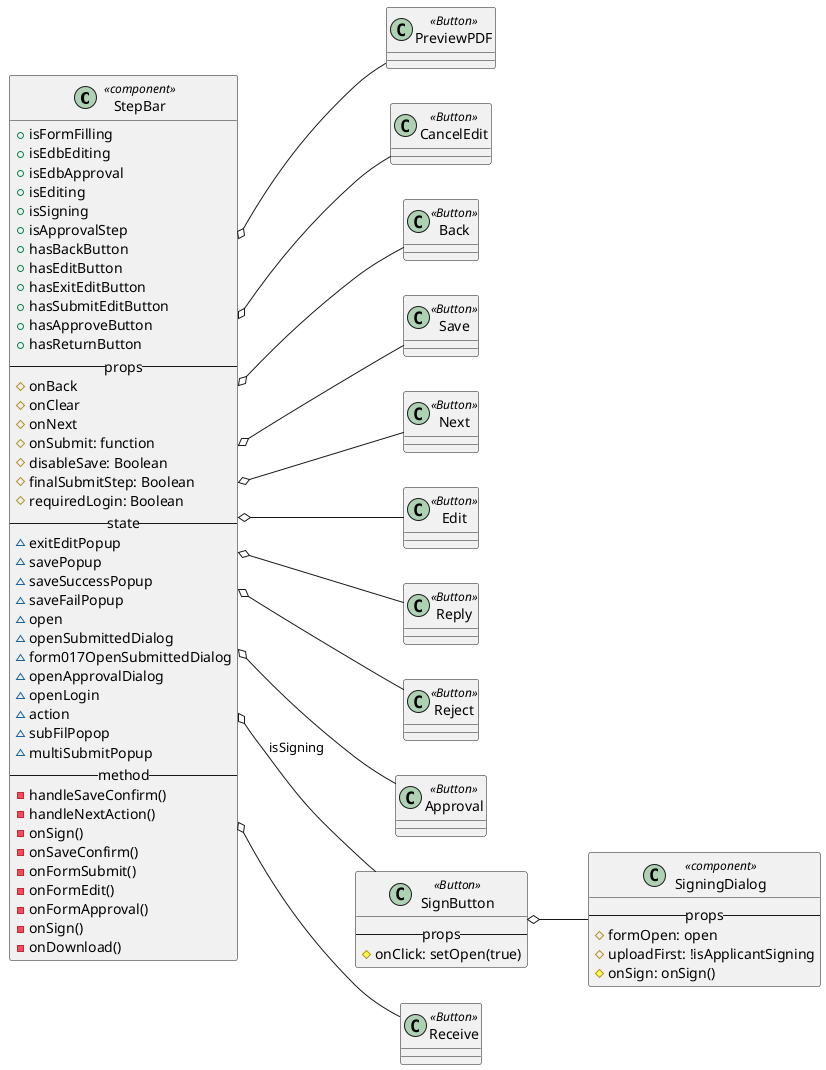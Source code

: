 @startuml
left to right direction

class StepBar <<component>> {
  + isFormFilling
  + isEdbEditing
  + isEdbApproval
  + isEditing
  + isSigning
  + isApprovalStep
  + hasBackButton
  + hasEditButton
  + hasExitEditButton
  + hasSubmitEditButton
  + hasApproveButton
  + hasReturnButton
  '
  --props--
  # onBack
  # onClear
  # onNext
  # onSubmit: function
  # disableSave: Boolean
  # finalSubmitStep: Boolean
  # requiredLogin: Boolean
  '
  --state--
  ~ exitEditPopup
  ~ savePopup
  ~ saveSuccessPopup
  ~ saveFailPopup
  ~ open
  ~ openSubmittedDialog
  ~ form017OpenSubmittedDialog
  ~ openApprovalDialog
  ~ openLogin
  ~ action
  ~ subFilPopop
  ~ multiSubmitPopup
  '
  --method--
  - handleSaveConfirm()
  - handleNextAction()
  - onSign()
  - onSaveConfirm()
  - onFormSubmit()
  - onFormEdit()
  - onFormApproval()
  - onSign()
  - onDownload()
}



' === Button ===
class PreviewPDF <<Button>> {}
class CancelEdit <<Button>> {}
class Back <<Button>> {}
class Save <<Button>> {}
class Next <<Button>> {}
class Edit <<Button>> {}
class Reply <<Button>> {}
class Reject <<Button>> {}
class Approval <<Button>> {}
class SignButton <<Button>> {
--props--
# onClick: setOpen(true)
}
class Receive <<Button>> {}


' === Dialog ===
class SigningDialog <<component>> {
--props--
# formOpen: open
# uploadFirst: !isApplicantSigning
# onSign: onSign()
}


' === Button display logic ===
StepBar o-- PreviewPDF 
StepBar o-- CancelEdit 
StepBar o-- Back
StepBar o-- Save
StepBar o-- Next
StepBar o-- Edit
StepBar o-- Reply
StepBar o-- Reject
StepBar o-- Approval
StepBar o-- SignButton :isSigning
StepBar o-- Receive


' === Dialog display logic ===
SignButton o-- SigningDialog 

@enduml
